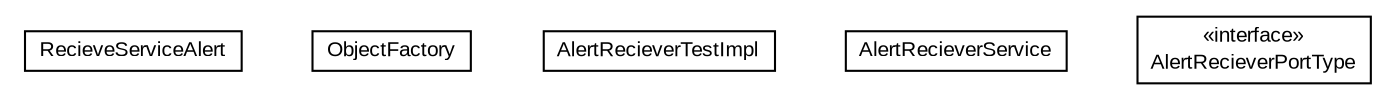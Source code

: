 #!/usr/local/bin/dot
#
# Class diagram 
# Generated by UMLGraph version R5_6-24-gf6e263 (http://www.umlgraph.org/)
#

digraph G {
	edge [fontname="arial",fontsize=10,labelfontname="arial",labelfontsize=10];
	node [fontname="arial",fontsize=10,shape=plaintext];
	nodesep=0.25;
	ranksep=0.5;
	// org.miloss.fgsms.plugins.sla.alertservice.RecieveServiceAlert
	c9 [label=<<table title="org.miloss.fgsms.plugins.sla.alertservice.RecieveServiceAlert" border="0" cellborder="1" cellspacing="0" cellpadding="2" port="p" href="./RecieveServiceAlert.html">
		<tr><td><table border="0" cellspacing="0" cellpadding="1">
<tr><td align="center" balign="center"> RecieveServiceAlert </td></tr>
		</table></td></tr>
		</table>>, URL="./RecieveServiceAlert.html", fontname="arial", fontcolor="black", fontsize=10.0];
	// org.miloss.fgsms.plugins.sla.alertservice.ObjectFactory
	c10 [label=<<table title="org.miloss.fgsms.plugins.sla.alertservice.ObjectFactory" border="0" cellborder="1" cellspacing="0" cellpadding="2" port="p" href="./ObjectFactory.html">
		<tr><td><table border="0" cellspacing="0" cellpadding="1">
<tr><td align="center" balign="center"> ObjectFactory </td></tr>
		</table></td></tr>
		</table>>, URL="./ObjectFactory.html", fontname="arial", fontcolor="black", fontsize=10.0];
	// org.miloss.fgsms.plugins.sla.alertservice.AlertRecieverTestImpl
	c11 [label=<<table title="org.miloss.fgsms.plugins.sla.alertservice.AlertRecieverTestImpl" border="0" cellborder="1" cellspacing="0" cellpadding="2" port="p" href="./AlertRecieverTestImpl.html">
		<tr><td><table border="0" cellspacing="0" cellpadding="1">
<tr><td align="center" balign="center"> AlertRecieverTestImpl </td></tr>
		</table></td></tr>
		</table>>, URL="./AlertRecieverTestImpl.html", fontname="arial", fontcolor="black", fontsize=10.0];
	// org.miloss.fgsms.plugins.sla.alertservice.AlertRecieverService
	c12 [label=<<table title="org.miloss.fgsms.plugins.sla.alertservice.AlertRecieverService" border="0" cellborder="1" cellspacing="0" cellpadding="2" port="p" href="./AlertRecieverService.html">
		<tr><td><table border="0" cellspacing="0" cellpadding="1">
<tr><td align="center" balign="center"> AlertRecieverService </td></tr>
		</table></td></tr>
		</table>>, URL="./AlertRecieverService.html", fontname="arial", fontcolor="black", fontsize=10.0];
	// org.miloss.fgsms.plugins.sla.alertservice.AlertRecieverPortType
	c13 [label=<<table title="org.miloss.fgsms.plugins.sla.alertservice.AlertRecieverPortType" border="0" cellborder="1" cellspacing="0" cellpadding="2" port="p" href="./AlertRecieverPortType.html">
		<tr><td><table border="0" cellspacing="0" cellpadding="1">
<tr><td align="center" balign="center"> &#171;interface&#187; </td></tr>
<tr><td align="center" balign="center"> AlertRecieverPortType </td></tr>
		</table></td></tr>
		</table>>, URL="./AlertRecieverPortType.html", fontname="arial", fontcolor="black", fontsize=10.0];
}

